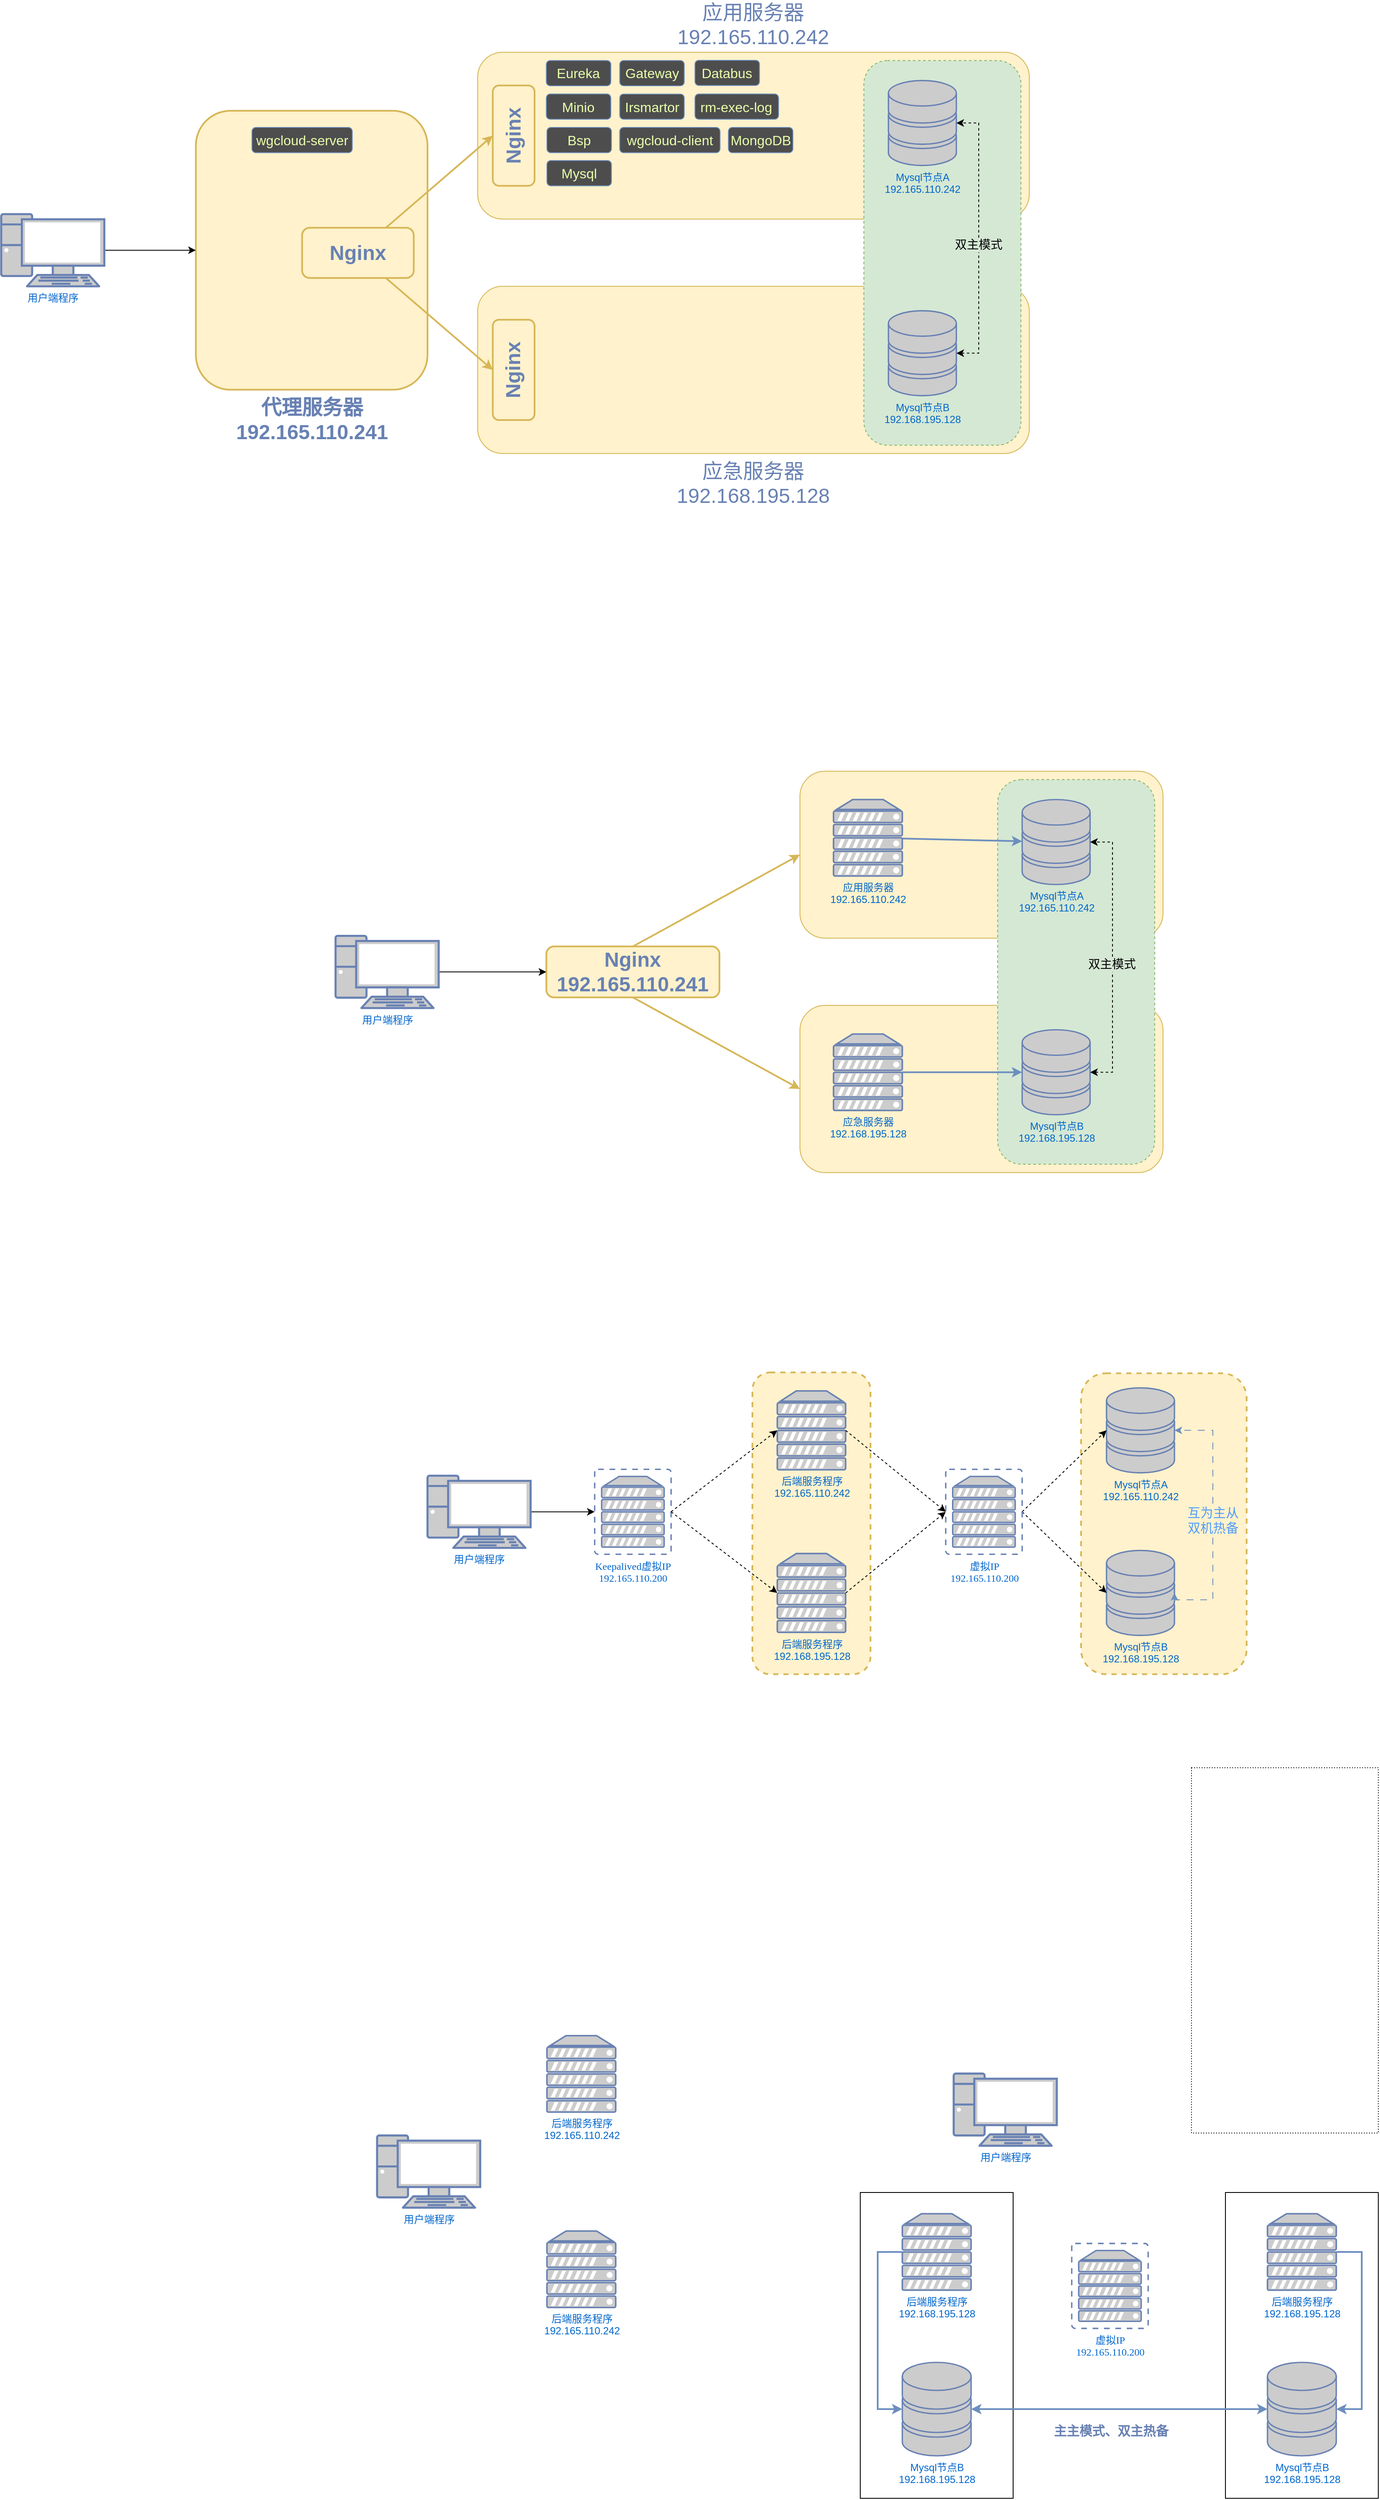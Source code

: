 <mxfile version="21.0.8" type="github">
  <diagram name="第 1 页" id="BswIt9UjBe5UcrXF_6dl">
    <mxGraphModel dx="2766" dy="2107" grid="1" gridSize="9.843" guides="1" tooltips="1" connect="1" arrows="1" fold="1" page="0" pageScale="1" pageWidth="827" pageHeight="1169" math="0" shadow="0">
      <root>
        <mxCell id="0" />
        <mxCell id="1" parent="0" />
        <mxCell id="cAEdlz6pTDF4jk9mvGDk-106" value="" style="rounded=1;whiteSpace=wrap;html=1;dashed=1;labelBackgroundColor=#FFF2CC;labelBorderColor=none;strokeColor=#d6b656;strokeWidth=2;fontFamily=Times New Roman;fontSize=15;fillColor=#fff2cc;glass=0;" parent="1" vertex="1">
          <mxGeometry x="-267.025" y="274.678" width="139.075" height="355.252" as="geometry" />
        </mxCell>
        <mxCell id="cAEdlz6pTDF4jk9mvGDk-84" value="" style="rounded=1;whiteSpace=wrap;html=1;dashed=1;labelBorderColor=none;strokeColor=#d6b656;fontFamily=Times New Roman;fontSize=15;fillColor=#fff2cc;strokeWidth=2;" parent="1" vertex="1">
          <mxGeometry x="119.97" y="275.59" width="194.99" height="354.33" as="geometry" />
        </mxCell>
        <mxCell id="cAEdlz6pTDF4jk9mvGDk-60" value="" style="rounded=0;whiteSpace=wrap;html=1;labelBorderColor=#6c8ebf;fontFamily=Times New Roman;fontSize=15;dashed=1;dashPattern=1 2;" parent="1" vertex="1">
          <mxGeometry x="250" y="740" width="220" height="430" as="geometry" />
        </mxCell>
        <mxCell id="cAEdlz6pTDF4jk9mvGDk-47" value="" style="rounded=0;whiteSpace=wrap;html=1;fontFamily=Comic Sans MS;" parent="1" vertex="1">
          <mxGeometry x="290" y="1240" width="180" height="360" as="geometry" />
        </mxCell>
        <mxCell id="cAEdlz6pTDF4jk9mvGDk-1" value="Mysql节点A&lt;br&gt;192.165.110.242&lt;br&gt;" style="fontColor=#0066CC;verticalAlign=top;verticalLabelPosition=bottom;labelPosition=center;align=center;html=1;outlineConnect=0;fillColor=#CCCCCC;strokeColor=#6881B3;gradientColor=none;gradientDirection=north;strokeWidth=2;shape=mxgraph.networks.storage;" parent="1" vertex="1">
          <mxGeometry x="149.97" y="292.81" width="80" height="100" as="geometry" />
        </mxCell>
        <mxCell id="cAEdlz6pTDF4jk9mvGDk-2" value="Mysql节点B&lt;br&gt;192.168.195.128&lt;br&gt;" style="fontColor=#0066CC;verticalAlign=top;verticalLabelPosition=bottom;labelPosition=center;align=center;html=1;outlineConnect=0;fillColor=#CCCCCC;strokeColor=#6881B3;gradientColor=none;gradientDirection=north;strokeWidth=2;shape=mxgraph.networks.storage;" parent="1" vertex="1">
          <mxGeometry x="149.97" y="484.231" width="80" height="100" as="geometry" />
        </mxCell>
        <mxCell id="cAEdlz6pTDF4jk9mvGDk-3" value="用户端程序" style="fontColor=#0066CC;verticalAlign=top;verticalLabelPosition=bottom;labelPosition=center;align=center;html=1;outlineConnect=0;fillColor=#CCCCCC;strokeColor=#6881B3;gradientColor=none;gradientDirection=north;strokeWidth=2;shape=mxgraph.networks.pc;" parent="1" vertex="1">
          <mxGeometry x="-708.97" y="1172.88" width="121.43" height="85" as="geometry" />
        </mxCell>
        <mxCell id="cAEdlz6pTDF4jk9mvGDk-4" value="后端服务程序&lt;br&gt;192.165.110.242&lt;br&gt;" style="fontColor=#0066CC;verticalAlign=top;verticalLabelPosition=bottom;labelPosition=center;align=center;html=1;outlineConnect=0;fillColor=#CCCCCC;strokeColor=#6881B3;gradientColor=none;gradientDirection=north;strokeWidth=2;shape=mxgraph.networks.server;" parent="1" vertex="1">
          <mxGeometry x="-508.97" y="1055.38" width="81" height="90" as="geometry" />
        </mxCell>
        <mxCell id="cAEdlz6pTDF4jk9mvGDk-23" value="" style="endArrow=classic;startArrow=classic;html=1;rounded=0;strokeColor=#6c8ebf;fontColor=#99004D;fillColor=#dae8fc;strokeWidth=1;edgeStyle=orthogonalEdgeStyle;entryX=1;entryY=0.5;entryDx=0;entryDy=0;entryPerimeter=0;exitX=1;exitY=0.5;exitDx=0;exitDy=0;exitPerimeter=0;dashed=1;dashPattern=8 8;" parent="1" source="cAEdlz6pTDF4jk9mvGDk-2" target="cAEdlz6pTDF4jk9mvGDk-1" edge="1">
          <mxGeometry width="50" height="50" relative="1" as="geometry">
            <mxPoint x="-70.87" y="492.81" as="sourcePoint" />
            <mxPoint x="-20.87" y="442.81" as="targetPoint" />
            <Array as="points">
              <mxPoint x="275.13" y="542.31" />
              <mxPoint x="275.13" y="343.31" />
            </Array>
          </mxGeometry>
        </mxCell>
        <mxCell id="cAEdlz6pTDF4jk9mvGDk-59" value="互为主从&lt;br&gt;双机热备" style="edgeLabel;html=1;align=center;verticalAlign=middle;resizable=0;points=[];fontSize=15;fontFamily=Times New Roman;fontColor=#4F9BFF;labelBorderColor=none;labelBackgroundColor=#FFF2CC;" parent="cAEdlz6pTDF4jk9mvGDk-23" vertex="1" connectable="0">
          <mxGeometry x="0.068" y="3" relative="1" as="geometry">
            <mxPoint x="3" y="11" as="offset" />
          </mxGeometry>
        </mxCell>
        <mxCell id="cAEdlz6pTDF4jk9mvGDk-34" value="Mysql节点B&lt;br&gt;192.168.195.128&lt;br&gt;" style="fontColor=#0066CC;verticalAlign=top;verticalLabelPosition=bottom;labelPosition=center;align=center;html=1;outlineConnect=0;fillColor=#CCCCCC;strokeColor=#6881B3;gradientColor=none;gradientDirection=north;strokeWidth=2;shape=mxgraph.networks.storage;" parent="1" vertex="1">
          <mxGeometry x="339.5" y="1440" width="81" height="110" as="geometry" />
        </mxCell>
        <mxCell id="cAEdlz6pTDF4jk9mvGDk-36" value="用户端程序" style="fontColor=#0066CC;verticalAlign=top;verticalLabelPosition=bottom;labelPosition=center;align=center;html=1;outlineConnect=0;fillColor=#CCCCCC;strokeColor=#6881B3;gradientColor=none;gradientDirection=north;strokeWidth=2;shape=mxgraph.networks.pc;" parent="1" vertex="1">
          <mxGeometry x="-30" y="1100" width="121.43" height="85" as="geometry" />
        </mxCell>
        <mxCell id="cAEdlz6pTDF4jk9mvGDk-41" style="edgeStyle=orthogonalEdgeStyle;rounded=0;orthogonalLoop=1;jettySize=auto;html=1;entryX=1;entryY=0.5;entryDx=0;entryDy=0;entryPerimeter=0;strokeColor=#6c8ebf;strokeWidth=2;fontFamily=Comic Sans MS;fontColor=#6881b3;fillColor=#dae8fc;exitX=1;exitY=0.5;exitDx=0;exitDy=0;exitPerimeter=0;" parent="1" source="cAEdlz6pTDF4jk9mvGDk-42" target="cAEdlz6pTDF4jk9mvGDk-34" edge="1">
          <mxGeometry relative="1" as="geometry">
            <Array as="points">
              <mxPoint x="450.5" y="1310" />
              <mxPoint x="450.5" y="1495" />
            </Array>
          </mxGeometry>
        </mxCell>
        <mxCell id="cAEdlz6pTDF4jk9mvGDk-42" value="后端服务程序&lt;br&gt;192.168.195.128" style="fontColor=#0066CC;verticalAlign=top;verticalLabelPosition=bottom;labelPosition=center;align=center;html=1;outlineConnect=0;fillColor=#CCCCCC;strokeColor=#6881B3;gradientColor=none;gradientDirection=north;strokeWidth=2;shape=mxgraph.networks.server;" parent="1" vertex="1">
          <mxGeometry x="339.5" y="1265" width="81" height="90" as="geometry" />
        </mxCell>
        <mxCell id="cAEdlz6pTDF4jk9mvGDk-46" value="虚拟IP&lt;br&gt;192.165.110.200" style="fontColor=#0066CC;verticalAlign=top;verticalLabelPosition=bottom;labelPosition=center;align=center;html=1;outlineConnect=0;fillColor=#CCCCCC;strokeColor=#6881B3;gradientColor=none;gradientDirection=north;strokeWidth=2;shape=mxgraph.networks.virtual_server;fontFamily=Comic Sans MS;" parent="1" vertex="1">
          <mxGeometry x="109" y="1300" width="90" height="100" as="geometry" />
        </mxCell>
        <mxCell id="cAEdlz6pTDF4jk9mvGDk-49" value="" style="rounded=0;whiteSpace=wrap;html=1;fontFamily=Comic Sans MS;" parent="1" vertex="1">
          <mxGeometry x="-140" y="1240" width="180" height="360" as="geometry" />
        </mxCell>
        <mxCell id="cAEdlz6pTDF4jk9mvGDk-50" value="Mysql节点B&lt;br&gt;192.168.195.128&lt;br&gt;" style="fontColor=#0066CC;verticalAlign=top;verticalLabelPosition=bottom;labelPosition=center;align=center;html=1;outlineConnect=0;fillColor=#CCCCCC;strokeColor=#6881B3;gradientColor=none;gradientDirection=north;strokeWidth=2;shape=mxgraph.networks.storage;" parent="1" vertex="1">
          <mxGeometry x="-90.5" y="1440" width="81" height="110" as="geometry" />
        </mxCell>
        <mxCell id="cAEdlz6pTDF4jk9mvGDk-51" style="edgeStyle=orthogonalEdgeStyle;rounded=0;orthogonalLoop=1;jettySize=auto;html=1;entryX=0;entryY=0.5;entryDx=0;entryDy=0;entryPerimeter=0;strokeColor=#6c8ebf;strokeWidth=2;fontFamily=Comic Sans MS;fontColor=#6881b3;fillColor=#dae8fc;exitX=0;exitY=0.5;exitDx=0;exitDy=0;exitPerimeter=0;" parent="1" source="cAEdlz6pTDF4jk9mvGDk-52" target="cAEdlz6pTDF4jk9mvGDk-50" edge="1">
          <mxGeometry relative="1" as="geometry">
            <Array as="points">
              <mxPoint x="-119.5" y="1310" />
              <mxPoint x="-119.5" y="1495" />
            </Array>
          </mxGeometry>
        </mxCell>
        <mxCell id="cAEdlz6pTDF4jk9mvGDk-52" value="后端服务程序&lt;br&gt;192.168.195.128" style="fontColor=#0066CC;verticalAlign=top;verticalLabelPosition=bottom;labelPosition=center;align=center;html=1;outlineConnect=0;fillColor=#CCCCCC;strokeColor=#6881B3;gradientColor=none;gradientDirection=north;strokeWidth=2;shape=mxgraph.networks.server;" parent="1" vertex="1">
          <mxGeometry x="-90.5" y="1265" width="81" height="90" as="geometry" />
        </mxCell>
        <mxCell id="cAEdlz6pTDF4jk9mvGDk-54" value="" style="endArrow=classic;startArrow=classic;html=1;rounded=0;strokeColor=#6c8ebf;strokeWidth=2;fontFamily=Comic Sans MS;fontColor=#6881b3;fillColor=#dae8fc;exitX=1;exitY=0.5;exitDx=0;exitDy=0;exitPerimeter=0;" parent="1" source="cAEdlz6pTDF4jk9mvGDk-50" target="cAEdlz6pTDF4jk9mvGDk-34" edge="1">
          <mxGeometry width="50" height="50" relative="1" as="geometry">
            <mxPoint x="250" y="1370" as="sourcePoint" />
            <mxPoint x="300" y="1320" as="targetPoint" />
          </mxGeometry>
        </mxCell>
        <mxCell id="cAEdlz6pTDF4jk9mvGDk-55" value="&lt;p style=&quot;line-height: 120%; font-size: 15px;&quot;&gt;主主模式、双主热备&lt;/p&gt;" style="edgeLabel;html=1;align=center;verticalAlign=middle;resizable=0;points=[];fontFamily=Times New Roman;fontColor=#6881b3;fontSize=15;fontStyle=1;spacing=2;spacingLeft=0;horizontal=1;" parent="cAEdlz6pTDF4jk9mvGDk-54" vertex="1" connectable="0">
          <mxGeometry x="-0.073" relative="1" as="geometry">
            <mxPoint x="2" y="25" as="offset" />
          </mxGeometry>
        </mxCell>
        <mxCell id="cAEdlz6pTDF4jk9mvGDk-78" style="rounded=0;orthogonalLoop=1;jettySize=auto;html=1;strokeColor=#000000;strokeWidth=1;fontFamily=Times New Roman;fontSize=15;fontColor=#6881b3;fillColor=#F2CC8F;exitX=1;exitY=0.5;exitDx=0;exitDy=0;exitPerimeter=0;dashed=1;entryX=0;entryY=0.5;entryDx=0;entryDy=0;entryPerimeter=0;" parent="1" source="cAEdlz6pTDF4jk9mvGDk-62" target="cAEdlz6pTDF4jk9mvGDk-1" edge="1">
          <mxGeometry relative="1" as="geometry" />
        </mxCell>
        <mxCell id="cAEdlz6pTDF4jk9mvGDk-79" style="edgeStyle=none;rounded=0;orthogonalLoop=1;jettySize=auto;html=1;strokeColor=#000000;strokeWidth=1;fontFamily=Times New Roman;fontSize=15;fontColor=#6881b3;fillColor=#F2CC8F;exitX=1;exitY=0.5;exitDx=0;exitDy=0;exitPerimeter=0;dashed=1;entryX=0;entryY=0.5;entryDx=0;entryDy=0;entryPerimeter=0;" parent="1" source="cAEdlz6pTDF4jk9mvGDk-62" target="cAEdlz6pTDF4jk9mvGDk-2" edge="1">
          <mxGeometry relative="1" as="geometry" />
        </mxCell>
        <mxCell id="cAEdlz6pTDF4jk9mvGDk-62" value="虚拟IP&lt;br&gt;192.165.110.200" style="fontColor=#0066CC;verticalAlign=top;verticalLabelPosition=bottom;labelPosition=center;align=center;html=1;outlineConnect=0;fillColor=#CCCCCC;strokeColor=#6881B3;gradientColor=none;gradientDirection=north;strokeWidth=2;shape=mxgraph.networks.virtual_server;fontFamily=Comic Sans MS;" parent="1" vertex="1">
          <mxGeometry x="-39.37" y="388.7" width="90" height="100" as="geometry" />
        </mxCell>
        <mxCell id="cAEdlz6pTDF4jk9mvGDk-77" value="后端服务程序&lt;br&gt;192.165.110.242&lt;br&gt;" style="fontColor=#0066CC;verticalAlign=top;verticalLabelPosition=bottom;labelPosition=center;align=center;html=1;outlineConnect=0;fillColor=#CCCCCC;strokeColor=#6881B3;gradientColor=none;gradientDirection=north;strokeWidth=2;shape=mxgraph.networks.server;" parent="1" vertex="1">
          <mxGeometry x="-508.97" y="1285.38" width="81" height="90" as="geometry" />
        </mxCell>
        <mxCell id="cAEdlz6pTDF4jk9mvGDk-116" style="edgeStyle=orthogonalEdgeStyle;rounded=0;orthogonalLoop=1;jettySize=auto;html=1;entryX=0;entryY=0.5;entryDx=0;entryDy=0;entryPerimeter=0;strokeColor=#000000;" parent="1" source="cAEdlz6pTDF4jk9mvGDk-90" target="cAEdlz6pTDF4jk9mvGDk-96" edge="1">
          <mxGeometry relative="1" as="geometry" />
        </mxCell>
        <mxCell id="cAEdlz6pTDF4jk9mvGDk-90" value="用户端程序" style="fontColor=#0066CC;verticalAlign=top;verticalLabelPosition=bottom;labelPosition=center;align=center;html=1;outlineConnect=0;fillColor=#CCCCCC;strokeColor=#6881B3;gradientColor=none;gradientDirection=north;strokeWidth=2;shape=mxgraph.networks.pc;" parent="1" vertex="1">
          <mxGeometry x="-649.6" y="396.2" width="121.43" height="85" as="geometry" />
        </mxCell>
        <mxCell id="cAEdlz6pTDF4jk9mvGDk-113" value="" style="group" parent="1" vertex="1" connectable="0">
          <mxGeometry x="-452.75" y="388.7" width="90" height="100" as="geometry" />
        </mxCell>
        <mxCell id="cAEdlz6pTDF4jk9mvGDk-96" value="Keepalived虚拟IP&lt;br&gt;192.165.110.200" style="fontColor=#0066CC;verticalAlign=top;verticalLabelPosition=bottom;labelPosition=center;align=center;html=1;outlineConnect=0;fillColor=#CCCCCC;strokeColor=#6881B3;gradientColor=none;gradientDirection=north;strokeWidth=2;shape=mxgraph.networks.virtual_server;fontFamily=Comic Sans MS;" parent="cAEdlz6pTDF4jk9mvGDk-113" vertex="1">
          <mxGeometry width="90" height="100" as="geometry" />
        </mxCell>
        <mxCell id="cAEdlz6pTDF4jk9mvGDk-104" style="edgeStyle=none;rounded=0;orthogonalLoop=1;jettySize=auto;html=1;entryX=0;entryY=0.5;entryDx=0;entryDy=0;entryPerimeter=0;dashed=1;strokeColor=#000000;strokeWidth=1;fontFamily=Times New Roman;fontSize=15;fontColor=#4F9BFF;fillColor=#F2CC8F;exitX=1;exitY=0.5;exitDx=0;exitDy=0;exitPerimeter=0;" parent="1" source="cAEdlz6pTDF4jk9mvGDk-96" target="cAEdlz6pTDF4jk9mvGDk-102" edge="1">
          <mxGeometry relative="1" as="geometry" />
        </mxCell>
        <mxCell id="cAEdlz6pTDF4jk9mvGDk-105" style="edgeStyle=none;rounded=0;orthogonalLoop=1;jettySize=auto;html=1;entryX=0;entryY=0.5;entryDx=0;entryDy=0;entryPerimeter=0;dashed=1;strokeColor=#000000;strokeWidth=1;fontFamily=Times New Roman;fontSize=15;fontColor=#4F9BFF;fillColor=#F2CC8F;exitX=1;exitY=0.5;exitDx=0;exitDy=0;exitPerimeter=0;" parent="1" source="cAEdlz6pTDF4jk9mvGDk-96" target="cAEdlz6pTDF4jk9mvGDk-103" edge="1">
          <mxGeometry relative="1" as="geometry" />
        </mxCell>
        <mxCell id="cAEdlz6pTDF4jk9mvGDk-107" style="edgeStyle=none;rounded=0;orthogonalLoop=1;jettySize=auto;html=1;exitX=1;exitY=0.5;exitDx=0;exitDy=0;dashed=1;strokeColor=#000000;strokeWidth=1;fontFamily=Times New Roman;fontSize=15;fontColor=#4F9BFF;fillColor=#F2CC8F;" parent="1" source="cAEdlz6pTDF4jk9mvGDk-106" target="cAEdlz6pTDF4jk9mvGDk-106" edge="1">
          <mxGeometry relative="1" as="geometry" />
        </mxCell>
        <mxCell id="cAEdlz6pTDF4jk9mvGDk-119" value="" style="group" parent="1" vertex="1" connectable="0">
          <mxGeometry x="-237.72" y="296.404" width="80.465" height="284.233" as="geometry" />
        </mxCell>
        <mxCell id="cAEdlz6pTDF4jk9mvGDk-102" value="后端服务程序&lt;br&gt;192.165.110.242&lt;br&gt;" style="fontColor=#0066CC;verticalAlign=top;verticalLabelPosition=bottom;labelPosition=center;align=center;html=1;outlineConnect=0;fillColor=#CCCCCC;strokeColor=#6881B3;gradientColor=none;gradientDirection=north;strokeWidth=2;shape=mxgraph.networks.server;" parent="cAEdlz6pTDF4jk9mvGDk-119" vertex="1">
          <mxGeometry width="80.465" height="92.812" as="geometry" />
        </mxCell>
        <mxCell id="cAEdlz6pTDF4jk9mvGDk-103" value="后端服务程序&lt;br&gt;192.168.195.128" style="fontColor=#0066CC;verticalAlign=top;verticalLabelPosition=bottom;labelPosition=center;align=center;html=1;outlineConnect=0;fillColor=#CCCCCC;strokeColor=#6881B3;gradientColor=none;gradientDirection=north;strokeWidth=2;shape=mxgraph.networks.server;movable=1;resizable=1;rotatable=1;deletable=1;editable=1;connectable=1;" parent="cAEdlz6pTDF4jk9mvGDk-119" vertex="1">
          <mxGeometry y="191.421" width="80.465" height="92.812" as="geometry" />
        </mxCell>
        <mxCell id="cAEdlz6pTDF4jk9mvGDk-120" style="rounded=0;orthogonalLoop=1;jettySize=auto;html=1;exitX=1;exitY=0.5;exitDx=0;exitDy=0;exitPerimeter=0;strokeColor=#000000;dashed=1;entryX=0;entryY=0.5;entryDx=0;entryDy=0;entryPerimeter=0;" parent="1" source="cAEdlz6pTDF4jk9mvGDk-102" target="cAEdlz6pTDF4jk9mvGDk-62" edge="1">
          <mxGeometry relative="1" as="geometry" />
        </mxCell>
        <mxCell id="cAEdlz6pTDF4jk9mvGDk-121" style="edgeStyle=none;rounded=0;orthogonalLoop=1;jettySize=auto;html=1;exitX=1;exitY=0.5;exitDx=0;exitDy=0;exitPerimeter=0;entryX=0;entryY=0.5;entryDx=0;entryDy=0;entryPerimeter=0;dashed=1;strokeColor=#000000;" parent="1" source="cAEdlz6pTDF4jk9mvGDk-103" target="cAEdlz6pTDF4jk9mvGDk-62" edge="1">
          <mxGeometry relative="1" as="geometry" />
        </mxCell>
        <mxCell id="cAEdlz6pTDF4jk9mvGDk-123" value="" style="rounded=1;whiteSpace=wrap;html=1;strokeColor=#d6b656;fontFamily=Comic Sans MS;fillColor=#fff2cc;" parent="1" vertex="1">
          <mxGeometry x="-211.04" y="-157.48" width="427.58" height="196.85" as="geometry" />
        </mxCell>
        <mxCell id="cAEdlz6pTDF4jk9mvGDk-126" value="应急服务器&lt;br&gt;192.168.195.128" style="fontColor=#0066CC;verticalAlign=top;verticalLabelPosition=bottom;labelPosition=center;align=center;html=1;outlineConnect=0;fillColor=#CCCCCC;strokeColor=#6881B3;gradientColor=none;gradientDirection=north;strokeWidth=2;shape=mxgraph.networks.server;" parent="1" vertex="1">
          <mxGeometry x="-171.498" y="-123.74" width="81" height="90" as="geometry" />
        </mxCell>
        <mxCell id="cAEdlz6pTDF4jk9mvGDk-138" style="rounded=0;orthogonalLoop=1;jettySize=auto;html=1;entryX=0;entryY=0.5;entryDx=0;entryDy=0;strokeColor=#d6b656;fontSize=14;fontColor=#4F9BFF;exitX=0.5;exitY=0;exitDx=0;exitDy=0;fillColor=#fff2cc;strokeWidth=2;" parent="1" source="cAEdlz6pTDF4jk9mvGDk-127" target="cAEdlz6pTDF4jk9mvGDk-48" edge="1">
          <mxGeometry relative="1" as="geometry" />
        </mxCell>
        <mxCell id="cAEdlz6pTDF4jk9mvGDk-139" style="edgeStyle=none;rounded=0;orthogonalLoop=1;jettySize=auto;html=1;entryX=0;entryY=0.5;entryDx=0;entryDy=0;strokeColor=#d6b656;fontSize=14;fontColor=#4F9BFF;exitX=0.5;exitY=1;exitDx=0;exitDy=0;fillColor=#fff2cc;strokeWidth=2;" parent="1" source="cAEdlz6pTDF4jk9mvGDk-127" target="cAEdlz6pTDF4jk9mvGDk-123" edge="1">
          <mxGeometry relative="1" as="geometry" />
        </mxCell>
        <mxCell id="cAEdlz6pTDF4jk9mvGDk-127" value="&lt;b&gt;&lt;font style=&quot;font-size: 24px;&quot;&gt;Nginx&lt;br&gt;192.165.110.241&lt;br&gt;&lt;/font&gt;&lt;/b&gt;" style="rounded=1;whiteSpace=wrap;html=1;fillStyle=auto;strokeColor=#d6b656;strokeWidth=2;fillColor=#fff2cc;fontColor=#6881b3;" parent="1" vertex="1">
          <mxGeometry x="-509.67" y="-226.85" width="203.85" height="60" as="geometry" />
        </mxCell>
        <mxCell id="cAEdlz6pTDF4jk9mvGDk-48" value="" style="rounded=1;whiteSpace=wrap;html=1;strokeColor=#d6b656;fontFamily=Comic Sans MS;fillColor=#fff2cc;" parent="1" vertex="1">
          <mxGeometry x="-211.04" y="-433.07" width="427.58" height="196.43" as="geometry" />
        </mxCell>
        <mxCell id="cAEdlz6pTDF4jk9mvGDk-128" value="" style="rounded=1;whiteSpace=wrap;html=1;fillStyle=auto;strokeColor=#82b366;strokeWidth=1;fontSize=24;fillColor=#d5e8d4;dashed=1;labelBackgroundColor=#d5e8d4;" parent="1" vertex="1">
          <mxGeometry x="21.73" y="-423.23" width="184.96" height="452.76" as="geometry" />
        </mxCell>
        <mxCell id="cAEdlz6pTDF4jk9mvGDk-124" value="Mysql节点B&lt;br&gt;192.168.195.128" style="fontColor=#0066CC;verticalAlign=top;verticalLabelPosition=bottom;labelPosition=center;align=center;html=1;outlineConnect=0;fillColor=#CCCCCC;strokeColor=#6881B3;gradientColor=none;gradientDirection=north;strokeWidth=2;shape=mxgraph.networks.storage;" parent="1" vertex="1">
          <mxGeometry x="50.632" y="-128.74" width="80" height="100" as="geometry" />
        </mxCell>
        <mxCell id="cAEdlz6pTDF4jk9mvGDk-125" style="edgeStyle=none;rounded=0;orthogonalLoop=1;jettySize=auto;html=1;strokeColor=#6c8ebf;strokeWidth=2;fontFamily=Comic Sans MS;fontColor=#6881b3;fillColor=#dae8fc;" parent="1" source="cAEdlz6pTDF4jk9mvGDk-126" target="cAEdlz6pTDF4jk9mvGDk-124" edge="1">
          <mxGeometry relative="1" as="geometry" />
        </mxCell>
        <mxCell id="cAEdlz6pTDF4jk9mvGDk-33" value="Mysql节点A&lt;br&gt;192.165.110.242&lt;br&gt;" style="fontColor=#0066CC;verticalAlign=top;verticalLabelPosition=bottom;labelPosition=center;align=center;html=1;outlineConnect=0;fillColor=#CCCCCC;strokeColor=#6881B3;gradientColor=none;gradientDirection=north;strokeWidth=2;shape=mxgraph.networks.storage;" parent="1" vertex="1">
          <mxGeometry x="50.63" y="-399.75" width="80" height="100" as="geometry" />
        </mxCell>
        <mxCell id="cAEdlz6pTDF4jk9mvGDk-37" style="edgeStyle=none;rounded=0;orthogonalLoop=1;jettySize=auto;html=1;strokeColor=#6c8ebf;strokeWidth=2;fontFamily=Comic Sans MS;fontColor=#6881b3;fillColor=#dae8fc;" parent="1" source="cAEdlz6pTDF4jk9mvGDk-39" target="cAEdlz6pTDF4jk9mvGDk-33" edge="1">
          <mxGeometry relative="1" as="geometry" />
        </mxCell>
        <mxCell id="cAEdlz6pTDF4jk9mvGDk-39" value="应用服务器&lt;br&gt;192.165.110.242" style="fontColor=#0066CC;verticalAlign=top;verticalLabelPosition=bottom;labelPosition=center;align=center;html=1;outlineConnect=0;fillColor=#CCCCCC;strokeColor=#6881B3;gradientColor=none;gradientDirection=north;strokeWidth=2;shape=mxgraph.networks.server;" parent="1" vertex="1">
          <mxGeometry x="-171.5" y="-399.75" width="81" height="90" as="geometry" />
        </mxCell>
        <mxCell id="cAEdlz6pTDF4jk9mvGDk-132" value="" style="endArrow=classic;startArrow=classic;html=1;rounded=0;dashed=1;strokeColor=#000000;fontSize=24;fontColor=#4F9BFF;entryX=1;entryY=0.5;entryDx=0;entryDy=0;entryPerimeter=0;edgeStyle=orthogonalEdgeStyle;exitX=1;exitY=0.5;exitDx=0;exitDy=0;exitPerimeter=0;" parent="1" source="cAEdlz6pTDF4jk9mvGDk-124" target="cAEdlz6pTDF4jk9mvGDk-33" edge="1">
          <mxGeometry width="50" height="50" relative="1" as="geometry">
            <mxPoint x="89" y="-137" as="sourcePoint" />
            <mxPoint x="139" y="-187" as="targetPoint" />
            <Array as="points">
              <mxPoint x="157" y="-79" />
              <mxPoint x="157" y="-350" />
            </Array>
          </mxGeometry>
        </mxCell>
        <mxCell id="cAEdlz6pTDF4jk9mvGDk-133" value="&lt;font style=&quot;font-size: 14px;&quot;&gt;&lt;br&gt;&lt;/font&gt;" style="edgeLabel;html=1;align=center;verticalAlign=middle;resizable=0;points=[];fontSize=24;fontColor=#000000;labelBackgroundColor=#d5e8d4;spacing=1;" parent="cAEdlz6pTDF4jk9mvGDk-132" vertex="1" connectable="0">
          <mxGeometry x="0.038" relative="1" as="geometry">
            <mxPoint as="offset" />
          </mxGeometry>
        </mxCell>
        <mxCell id="cAEdlz6pTDF4jk9mvGDk-135" value="双主模式" style="edgeLabel;html=1;align=center;verticalAlign=middle;resizable=0;points=[];fontSize=14;fontColor=#000000;labelBackgroundColor=#d5e8d4;" parent="cAEdlz6pTDF4jk9mvGDk-132" vertex="1" connectable="0">
          <mxGeometry x="-0.05" y="1" relative="1" as="geometry">
            <mxPoint as="offset" />
          </mxGeometry>
        </mxCell>
        <mxCell id="cAEdlz6pTDF4jk9mvGDk-137" style="edgeStyle=orthogonalEdgeStyle;rounded=0;orthogonalLoop=1;jettySize=auto;html=1;entryX=0;entryY=0.5;entryDx=0;entryDy=0;strokeColor=#000000;fontSize=14;fontColor=#4F9BFF;" parent="1" source="cAEdlz6pTDF4jk9mvGDk-136" target="cAEdlz6pTDF4jk9mvGDk-127" edge="1">
          <mxGeometry relative="1" as="geometry" />
        </mxCell>
        <mxCell id="cAEdlz6pTDF4jk9mvGDk-136" value="用户端程序" style="fontColor=#0066CC;verticalAlign=top;verticalLabelPosition=bottom;labelPosition=center;align=center;html=1;outlineConnect=0;fillColor=#CCCCCC;strokeColor=#6881B3;gradientColor=none;gradientDirection=north;strokeWidth=2;shape=mxgraph.networks.pc;" parent="1" vertex="1">
          <mxGeometry x="-757.868" y="-239.347" width="121.43" height="85" as="geometry" />
        </mxCell>
        <mxCell id="cAEdlz6pTDF4jk9mvGDk-140" value="&lt;font style=&quot;font-size: 24px;&quot; color=&quot;#6881b3&quot;&gt;应急服务器&lt;br&gt;192.168.195.128&lt;/font&gt;" style="rounded=1;whiteSpace=wrap;html=1;strokeColor=#d6b656;fontFamily=Helvetica;fillColor=#fff2cc;labelPosition=center;verticalLabelPosition=bottom;align=center;verticalAlign=top;fontColor=#4F9BFF;" parent="1" vertex="1">
          <mxGeometry x="-590.55" y="-1003.94" width="649.6" height="196.85" as="geometry" />
        </mxCell>
        <mxCell id="cAEdlz6pTDF4jk9mvGDk-144" value="&lt;b&gt;&lt;font style=&quot;font-size: 24px;&quot;&gt;代理服务器&lt;br&gt;192.165.110.241&lt;/font&gt;&lt;/b&gt;" style="rounded=1;whiteSpace=wrap;html=1;fillStyle=auto;strokeColor=#d6b656;strokeWidth=2;fillColor=#fff2cc;fontColor=#6881b3;labelPosition=center;verticalLabelPosition=bottom;align=center;verticalAlign=top;" parent="1" vertex="1">
          <mxGeometry x="-922.36" y="-1210.64" width="272.76" height="328.41" as="geometry" />
        </mxCell>
        <mxCell id="cAEdlz6pTDF4jk9mvGDk-145" value="&lt;span style=&quot;font-size: 24px;&quot;&gt;&lt;font color=&quot;#6881b3&quot;&gt;应用服务器&lt;br&gt;192.165.110.242&lt;/font&gt;&lt;/span&gt;" style="rounded=1;whiteSpace=wrap;html=1;strokeColor=#d6b656;fontFamily=Helvetica;fillColor=#fff2cc;labelPosition=center;verticalLabelPosition=top;align=center;verticalAlign=bottom;" parent="1" vertex="1">
          <mxGeometry x="-590.55" y="-1279.53" width="649.6" height="196.43" as="geometry" />
        </mxCell>
        <mxCell id="cAEdlz6pTDF4jk9mvGDk-146" value="" style="rounded=1;whiteSpace=wrap;html=1;fillStyle=auto;strokeColor=#82b366;strokeWidth=1;fontSize=24;fillColor=#d5e8d4;dashed=1;labelBackgroundColor=#d5e8d4;" parent="1" vertex="1">
          <mxGeometry x="-135.758" y="-1269.688" width="184.96" height="452.76" as="geometry" />
        </mxCell>
        <mxCell id="cAEdlz6pTDF4jk9mvGDk-147" value="Mysql节点B&lt;br&gt;192.168.195.128" style="fontColor=#0066CC;verticalAlign=top;verticalLabelPosition=bottom;labelPosition=center;align=center;html=1;outlineConnect=0;fillColor=#CCCCCC;strokeColor=#6881B3;gradientColor=none;gradientDirection=north;strokeWidth=2;shape=mxgraph.networks.storage;" parent="1" vertex="1">
          <mxGeometry x="-106.855" y="-975.197" width="80" height="100" as="geometry" />
        </mxCell>
        <mxCell id="cAEdlz6pTDF4jk9mvGDk-149" value="Mysql节点A&lt;br&gt;192.165.110.242&lt;br&gt;" style="fontColor=#0066CC;verticalAlign=top;verticalLabelPosition=bottom;labelPosition=center;align=center;html=1;outlineConnect=0;fillColor=#CCCCCC;strokeColor=#6881B3;gradientColor=none;gradientDirection=north;strokeWidth=2;shape=mxgraph.networks.storage;" parent="1" vertex="1">
          <mxGeometry x="-106.858" y="-1246.207" width="80" height="100" as="geometry" />
        </mxCell>
        <mxCell id="cAEdlz6pTDF4jk9mvGDk-152" value="" style="endArrow=classic;startArrow=classic;html=1;rounded=0;dashed=1;strokeColor=#000000;fontSize=24;fontColor=#4F9BFF;entryX=1;entryY=0.5;entryDx=0;entryDy=0;entryPerimeter=0;edgeStyle=orthogonalEdgeStyle;exitX=1;exitY=0.5;exitDx=0;exitDy=0;exitPerimeter=0;" parent="1" source="cAEdlz6pTDF4jk9mvGDk-147" target="cAEdlz6pTDF4jk9mvGDk-149" edge="1">
          <mxGeometry width="50" height="50" relative="1" as="geometry">
            <mxPoint x="-68.488" y="-983.457" as="sourcePoint" />
            <mxPoint x="-18.488" y="-1033.457" as="targetPoint" />
            <Array as="points">
              <mxPoint x="-0.488" y="-925.457" />
              <mxPoint x="-0.488" y="-1196.457" />
            </Array>
          </mxGeometry>
        </mxCell>
        <mxCell id="cAEdlz6pTDF4jk9mvGDk-153" value="&lt;font style=&quot;font-size: 14px;&quot;&gt;&lt;br&gt;&lt;/font&gt;" style="edgeLabel;html=1;align=center;verticalAlign=middle;resizable=0;points=[];fontSize=24;fontColor=#000000;labelBackgroundColor=#d5e8d4;spacing=1;" parent="cAEdlz6pTDF4jk9mvGDk-152" vertex="1" connectable="0">
          <mxGeometry x="0.038" relative="1" as="geometry">
            <mxPoint as="offset" />
          </mxGeometry>
        </mxCell>
        <mxCell id="cAEdlz6pTDF4jk9mvGDk-154" value="双主模式" style="edgeLabel;html=1;align=center;verticalAlign=middle;resizable=0;points=[];fontSize=14;fontColor=#000000;labelBackgroundColor=#d5e8d4;" parent="cAEdlz6pTDF4jk9mvGDk-152" vertex="1" connectable="0">
          <mxGeometry x="-0.05" y="1" relative="1" as="geometry">
            <mxPoint as="offset" />
          </mxGeometry>
        </mxCell>
        <mxCell id="cAEdlz6pTDF4jk9mvGDk-155" style="edgeStyle=orthogonalEdgeStyle;rounded=0;orthogonalLoop=1;jettySize=auto;html=1;entryX=0;entryY=0.5;entryDx=0;entryDy=0;strokeColor=#000000;fontSize=14;fontColor=#4F9BFF;" parent="1" source="cAEdlz6pTDF4jk9mvGDk-156" target="cAEdlz6pTDF4jk9mvGDk-144" edge="1">
          <mxGeometry relative="1" as="geometry" />
        </mxCell>
        <mxCell id="cAEdlz6pTDF4jk9mvGDk-156" value="用户端程序" style="fontColor=#0066CC;verticalAlign=top;verticalLabelPosition=bottom;labelPosition=center;align=center;html=1;outlineConnect=0;fillColor=#CCCCCC;strokeColor=#6881B3;gradientColor=none;gradientDirection=north;strokeWidth=2;shape=mxgraph.networks.pc;" parent="1" vertex="1">
          <mxGeometry x="-1151.575" y="-1088.935" width="121.43" height="85" as="geometry" />
        </mxCell>
        <mxCell id="cAEdlz6pTDF4jk9mvGDk-157" value="&lt;b&gt;&lt;font style=&quot;font-size: 24px;&quot;&gt;Nginx&lt;/font&gt;&lt;/b&gt;" style="rounded=1;whiteSpace=wrap;html=1;fillStyle=auto;strokeColor=#d6b656;strokeWidth=2;fillColor=#fff2cc;fontColor=#6881b3;horizontal=0;textDirection=ltr;" parent="1" vertex="1">
          <mxGeometry x="-572.75" y="-1240.37" width="49.22" height="118.11" as="geometry" />
        </mxCell>
        <mxCell id="cAEdlz6pTDF4jk9mvGDk-142" style="rounded=0;orthogonalLoop=1;jettySize=auto;html=1;entryX=0;entryY=0.5;entryDx=0;entryDy=0;strokeColor=#d6b656;fontSize=14;fontColor=#4F9BFF;exitX=0.75;exitY=0;exitDx=0;exitDy=0;fillColor=#fff2cc;strokeWidth=2;" parent="1" source="0hQyOllBNRxbkcplsYAJ-7" target="cAEdlz6pTDF4jk9mvGDk-157" edge="1">
          <mxGeometry relative="1" as="geometry" />
        </mxCell>
        <mxCell id="0hQyOllBNRxbkcplsYAJ-6" value="&lt;b&gt;&lt;font style=&quot;font-size: 24px;&quot;&gt;Nginx&lt;/font&gt;&lt;/b&gt;" style="rounded=1;whiteSpace=wrap;html=1;fillStyle=auto;strokeColor=#d6b656;strokeWidth=2;fillColor=#fff2cc;fontColor=#6881b3;horizontal=0;textDirection=ltr;" vertex="1" parent="1">
          <mxGeometry x="-572.748" y="-964.568" width="49.22" height="118.11" as="geometry" />
        </mxCell>
        <mxCell id="0hQyOllBNRxbkcplsYAJ-7" value="&lt;b&gt;&lt;font style=&quot;font-size: 24px;&quot;&gt;Nginx&lt;/font&gt;&lt;/b&gt;" style="rounded=1;whiteSpace=wrap;html=1;fillStyle=auto;strokeColor=#d6b656;strokeWidth=2;fillColor=#fff2cc;fontColor=#6881b3;horizontal=1;" vertex="1" parent="1">
          <mxGeometry x="-797.24" y="-1072.83" width="131.44" height="59.05" as="geometry" />
        </mxCell>
        <mxCell id="cAEdlz6pTDF4jk9mvGDk-143" style="edgeStyle=none;rounded=0;orthogonalLoop=1;jettySize=auto;html=1;entryX=0;entryY=0.5;entryDx=0;entryDy=0;strokeColor=#d6b656;fontSize=14;fontColor=#4F9BFF;exitX=0.75;exitY=1;exitDx=0;exitDy=0;fillColor=#fff2cc;strokeWidth=2;" parent="1" source="0hQyOllBNRxbkcplsYAJ-7" target="0hQyOllBNRxbkcplsYAJ-6" edge="1">
          <mxGeometry relative="1" as="geometry">
            <mxPoint x="-572.03" y="-956.992" as="targetPoint" />
          </mxGeometry>
        </mxCell>
        <mxCell id="0hQyOllBNRxbkcplsYAJ-8" value="Eureka" style="rounded=1;whiteSpace=wrap;html=1;fillColor=#4D4D4D;strokeColor=#6c8ebf;fontColor=#E9FFAB;labelBackgroundColor=none;fontSize=16;" vertex="1" parent="1">
          <mxGeometry x="-509.67" y="-1269.69" width="75.93" height="29.69" as="geometry" />
        </mxCell>
        <mxCell id="0hQyOllBNRxbkcplsYAJ-9" value="Gateway" style="rounded=1;whiteSpace=wrap;html=1;fillColor=#4D4D4D;strokeColor=#6c8ebf;fontColor=#E9FFAB;labelBackgroundColor=none;fontSize=16;" vertex="1" parent="1">
          <mxGeometry x="-423.227" y="-1269.688" width="75.93" height="29.69" as="geometry" />
        </mxCell>
        <mxCell id="0hQyOllBNRxbkcplsYAJ-10" value="Databus" style="rounded=1;whiteSpace=wrap;html=1;fillColor=#4D4D4D;strokeColor=#6c8ebf;fontColor=#E9FFAB;labelBackgroundColor=none;fontSize=16;" vertex="1" parent="1">
          <mxGeometry x="-334.645" y="-1270.055" width="75.93" height="29.69" as="geometry" />
        </mxCell>
        <mxCell id="0hQyOllBNRxbkcplsYAJ-11" value="Minio" style="rounded=1;whiteSpace=wrap;html=1;fillColor=#4D4D4D;strokeColor=#6c8ebf;fontColor=#E9FFAB;labelBackgroundColor=none;fontSize=16;" vertex="1" parent="1">
          <mxGeometry x="-509.673" y="-1230.313" width="75.93" height="29.69" as="geometry" />
        </mxCell>
        <mxCell id="0hQyOllBNRxbkcplsYAJ-12" value="Irsmartor" style="rounded=1;whiteSpace=wrap;html=1;fillColor=#4D4D4D;strokeColor=#6c8ebf;fontColor=#E9FFAB;labelBackgroundColor=none;fontSize=16;" vertex="1" parent="1">
          <mxGeometry x="-423.23" y="-1230.31" width="75.93" height="29.69" as="geometry" />
        </mxCell>
        <mxCell id="0hQyOllBNRxbkcplsYAJ-13" value="rm-exec-log" style="rounded=1;whiteSpace=wrap;html=1;fillColor=#4D4D4D;strokeColor=#6c8ebf;fontColor=#E9FFAB;labelBackgroundColor=none;fontSize=16;" vertex="1" parent="1">
          <mxGeometry x="-334.65" y="-1230.32" width="98.43" height="29.69" as="geometry" />
        </mxCell>
        <mxCell id="0hQyOllBNRxbkcplsYAJ-14" value="Bsp" style="rounded=1;whiteSpace=wrap;html=1;fillColor=#4D4D4D;strokeColor=#6c8ebf;fontColor=#E9FFAB;labelBackgroundColor=none;fontSize=16;" vertex="1" parent="1">
          <mxGeometry x="-508.97" y="-1190.94" width="75.93" height="29.69" as="geometry" />
        </mxCell>
        <mxCell id="0hQyOllBNRxbkcplsYAJ-15" value="wgcloud-client" style="rounded=1;whiteSpace=wrap;html=1;fillColor=#4D4D4D;strokeColor=#6c8ebf;fontColor=#E9FFAB;labelBackgroundColor=none;fontSize=16;" vertex="1" parent="1">
          <mxGeometry x="-423.23" y="-1190.94" width="118.11" height="29.69" as="geometry" />
        </mxCell>
        <mxCell id="0hQyOllBNRxbkcplsYAJ-16" value="MongoDB" style="rounded=1;whiteSpace=wrap;html=1;fillColor=#4D4D4D;strokeColor=#6c8ebf;fontColor=#E9FFAB;labelBackgroundColor=none;fontSize=16;" vertex="1" parent="1">
          <mxGeometry x="-295.278" y="-1190.938" width="75.93" height="29.69" as="geometry" />
        </mxCell>
        <mxCell id="0hQyOllBNRxbkcplsYAJ-17" value="Mysql" style="rounded=1;whiteSpace=wrap;html=1;fillColor=#4D4D4D;strokeColor=#6c8ebf;fontColor=#E9FFAB;labelBackgroundColor=none;fontSize=16;" vertex="1" parent="1">
          <mxGeometry x="-508.968" y="-1151.948" width="75.93" height="29.69" as="geometry" />
        </mxCell>
        <mxCell id="0hQyOllBNRxbkcplsYAJ-18" value="wgcloud-server" style="rounded=1;whiteSpace=wrap;html=1;fillColor=#4D4D4D;strokeColor=#6c8ebf;fontColor=#E9FFAB;labelBackgroundColor=none;fontSize=16;" vertex="1" parent="1">
          <mxGeometry x="-856.298" y="-1190.938" width="118.11" height="29.69" as="geometry" />
        </mxCell>
      </root>
    </mxGraphModel>
  </diagram>
</mxfile>
